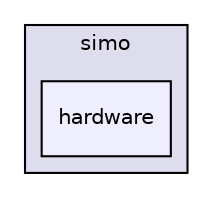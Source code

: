 digraph "core/include/simo/hardware" {
  compound=true
  node [ fontsize="10", fontname="Helvetica"];
  edge [ labelfontsize="10", labelfontname="Helvetica"];
  subgraph clusterdir_eb293059644a82a490cf75e36ed4597e {
    graph [ bgcolor="#ddddee", pencolor="black", label="simo" fontname="Helvetica", fontsize="10", URL="dir_eb293059644a82a490cf75e36ed4597e.html"]
  dir_2fbf62330853db8854ddd88dde5ea014 [shape=box, label="hardware", style="filled", fillcolor="#eeeeff", pencolor="black", URL="dir_2fbf62330853db8854ddd88dde5ea014.html"];
  }
}
